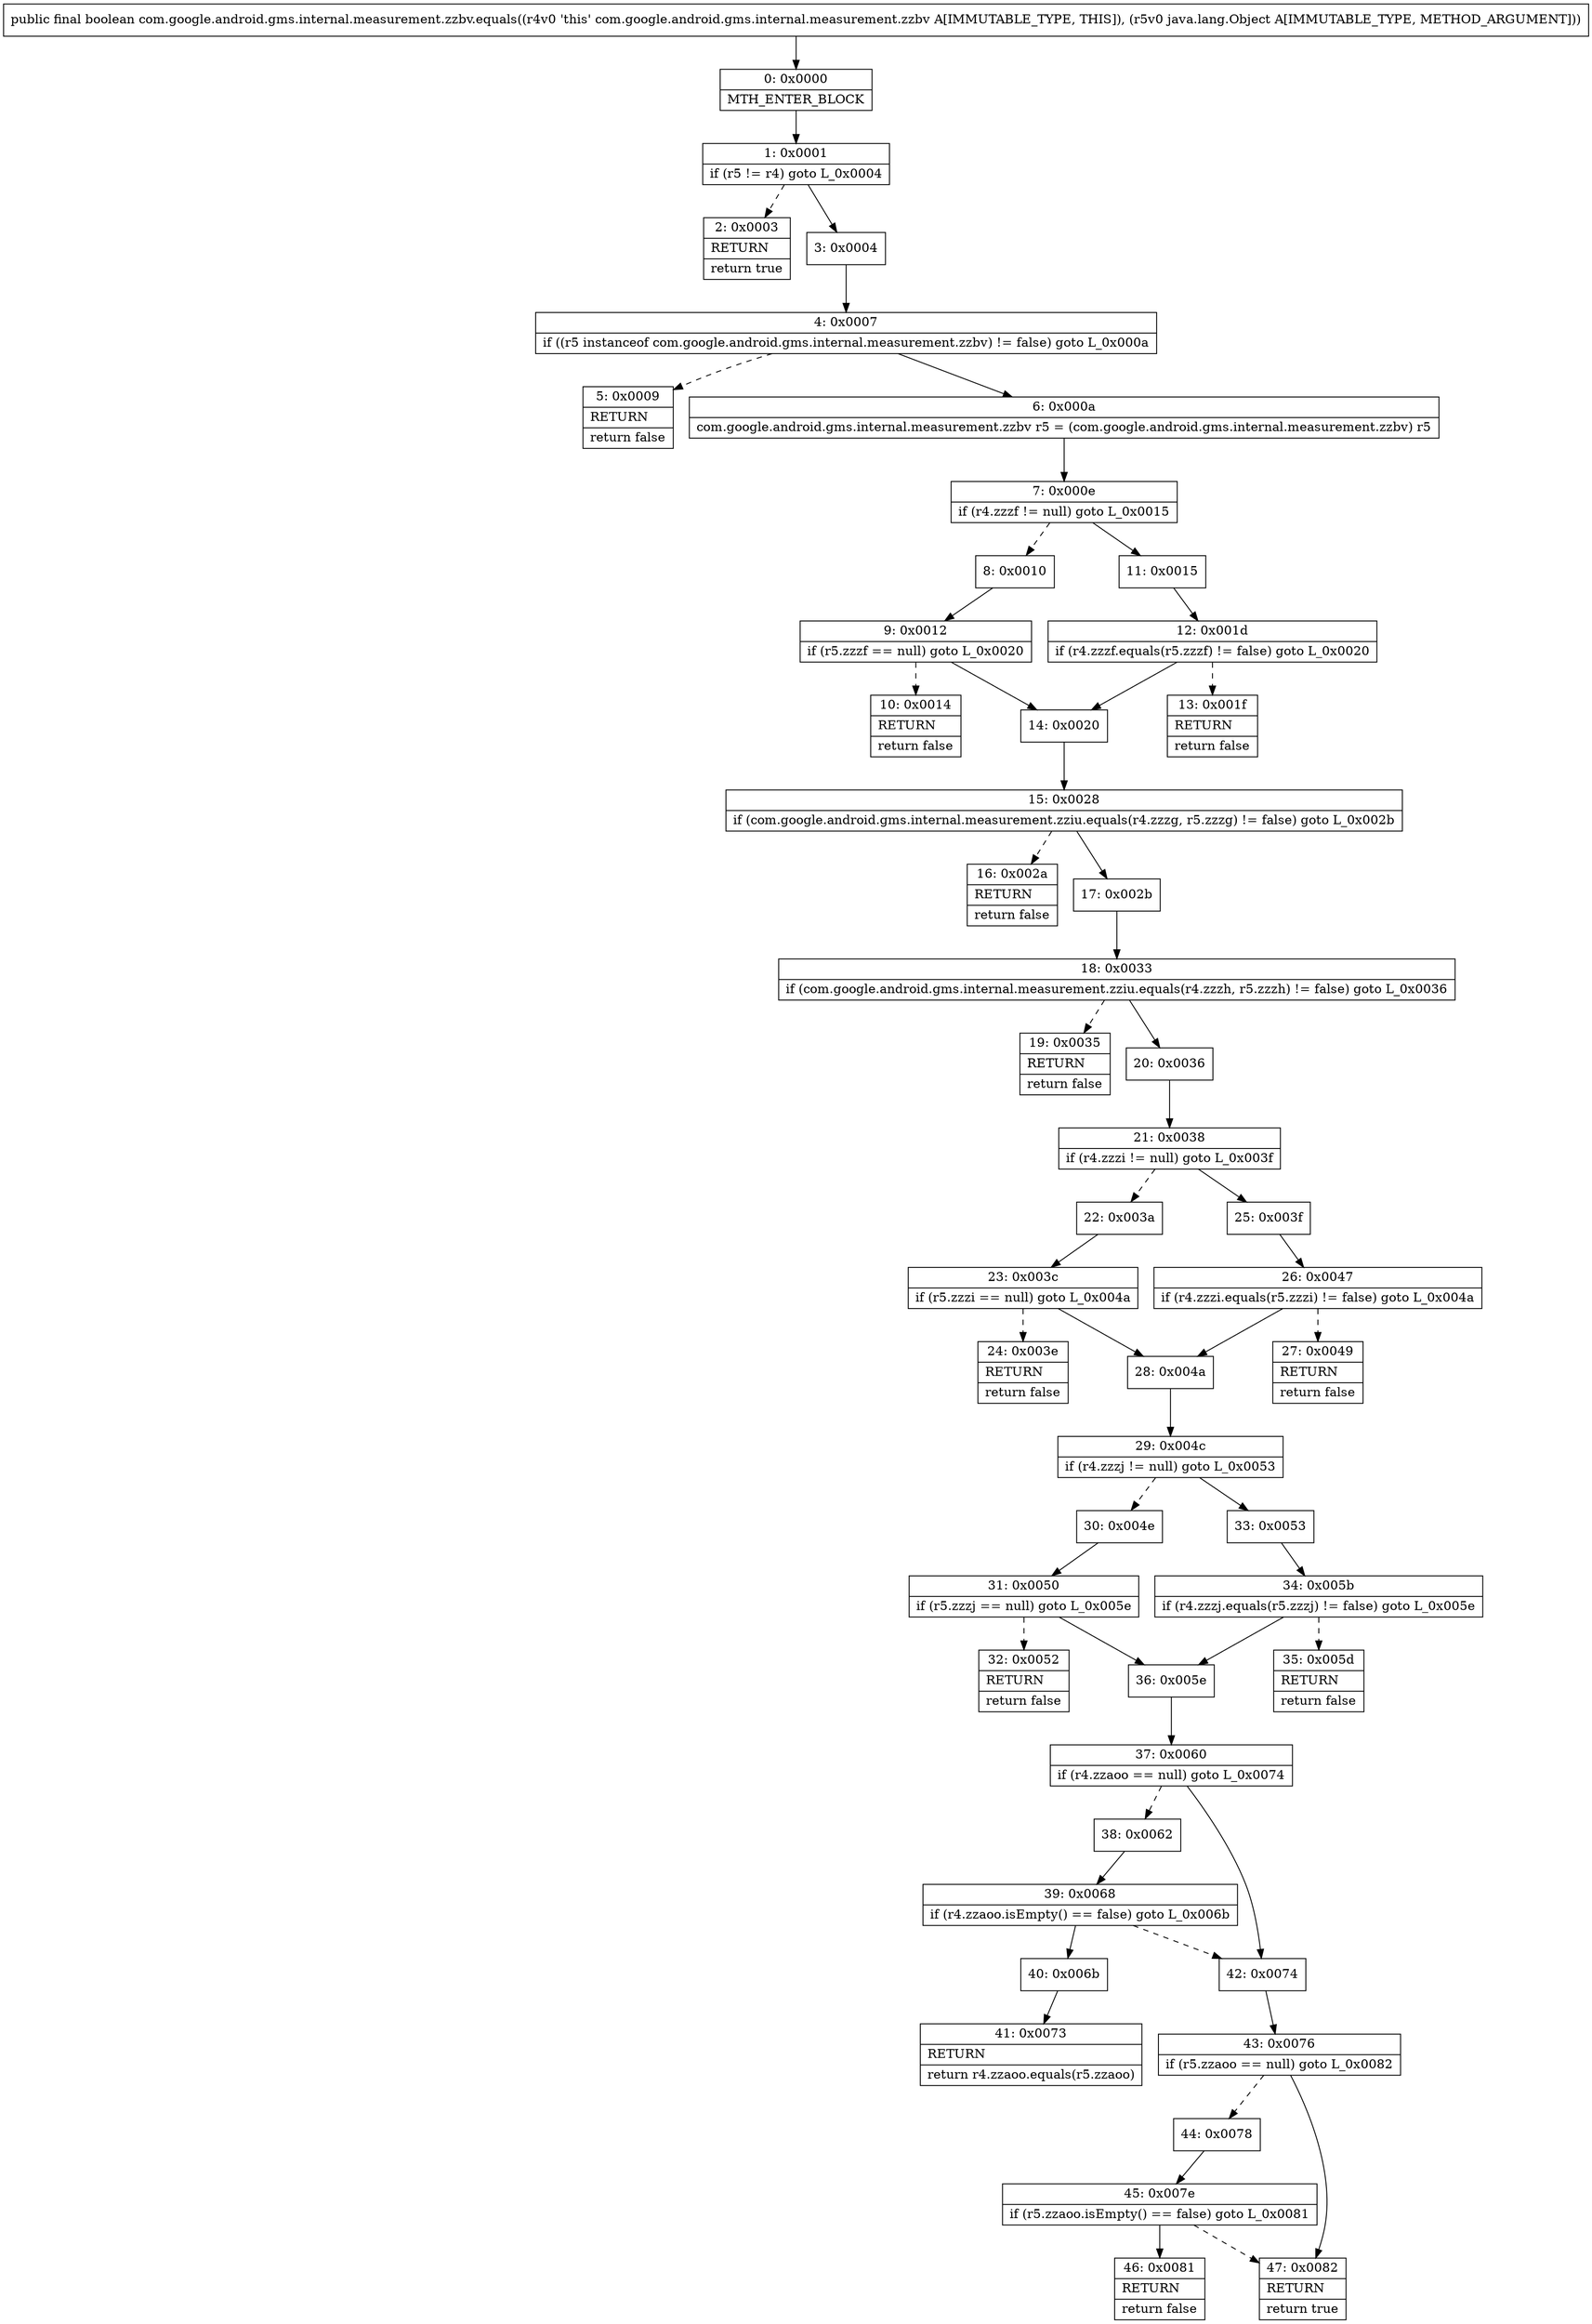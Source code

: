 digraph "CFG forcom.google.android.gms.internal.measurement.zzbv.equals(Ljava\/lang\/Object;)Z" {
Node_0 [shape=record,label="{0\:\ 0x0000|MTH_ENTER_BLOCK\l}"];
Node_1 [shape=record,label="{1\:\ 0x0001|if (r5 != r4) goto L_0x0004\l}"];
Node_2 [shape=record,label="{2\:\ 0x0003|RETURN\l|return true\l}"];
Node_3 [shape=record,label="{3\:\ 0x0004}"];
Node_4 [shape=record,label="{4\:\ 0x0007|if ((r5 instanceof com.google.android.gms.internal.measurement.zzbv) != false) goto L_0x000a\l}"];
Node_5 [shape=record,label="{5\:\ 0x0009|RETURN\l|return false\l}"];
Node_6 [shape=record,label="{6\:\ 0x000a|com.google.android.gms.internal.measurement.zzbv r5 = (com.google.android.gms.internal.measurement.zzbv) r5\l}"];
Node_7 [shape=record,label="{7\:\ 0x000e|if (r4.zzzf != null) goto L_0x0015\l}"];
Node_8 [shape=record,label="{8\:\ 0x0010}"];
Node_9 [shape=record,label="{9\:\ 0x0012|if (r5.zzzf == null) goto L_0x0020\l}"];
Node_10 [shape=record,label="{10\:\ 0x0014|RETURN\l|return false\l}"];
Node_11 [shape=record,label="{11\:\ 0x0015}"];
Node_12 [shape=record,label="{12\:\ 0x001d|if (r4.zzzf.equals(r5.zzzf) != false) goto L_0x0020\l}"];
Node_13 [shape=record,label="{13\:\ 0x001f|RETURN\l|return false\l}"];
Node_14 [shape=record,label="{14\:\ 0x0020}"];
Node_15 [shape=record,label="{15\:\ 0x0028|if (com.google.android.gms.internal.measurement.zziu.equals(r4.zzzg, r5.zzzg) != false) goto L_0x002b\l}"];
Node_16 [shape=record,label="{16\:\ 0x002a|RETURN\l|return false\l}"];
Node_17 [shape=record,label="{17\:\ 0x002b}"];
Node_18 [shape=record,label="{18\:\ 0x0033|if (com.google.android.gms.internal.measurement.zziu.equals(r4.zzzh, r5.zzzh) != false) goto L_0x0036\l}"];
Node_19 [shape=record,label="{19\:\ 0x0035|RETURN\l|return false\l}"];
Node_20 [shape=record,label="{20\:\ 0x0036}"];
Node_21 [shape=record,label="{21\:\ 0x0038|if (r4.zzzi != null) goto L_0x003f\l}"];
Node_22 [shape=record,label="{22\:\ 0x003a}"];
Node_23 [shape=record,label="{23\:\ 0x003c|if (r5.zzzi == null) goto L_0x004a\l}"];
Node_24 [shape=record,label="{24\:\ 0x003e|RETURN\l|return false\l}"];
Node_25 [shape=record,label="{25\:\ 0x003f}"];
Node_26 [shape=record,label="{26\:\ 0x0047|if (r4.zzzi.equals(r5.zzzi) != false) goto L_0x004a\l}"];
Node_27 [shape=record,label="{27\:\ 0x0049|RETURN\l|return false\l}"];
Node_28 [shape=record,label="{28\:\ 0x004a}"];
Node_29 [shape=record,label="{29\:\ 0x004c|if (r4.zzzj != null) goto L_0x0053\l}"];
Node_30 [shape=record,label="{30\:\ 0x004e}"];
Node_31 [shape=record,label="{31\:\ 0x0050|if (r5.zzzj == null) goto L_0x005e\l}"];
Node_32 [shape=record,label="{32\:\ 0x0052|RETURN\l|return false\l}"];
Node_33 [shape=record,label="{33\:\ 0x0053}"];
Node_34 [shape=record,label="{34\:\ 0x005b|if (r4.zzzj.equals(r5.zzzj) != false) goto L_0x005e\l}"];
Node_35 [shape=record,label="{35\:\ 0x005d|RETURN\l|return false\l}"];
Node_36 [shape=record,label="{36\:\ 0x005e}"];
Node_37 [shape=record,label="{37\:\ 0x0060|if (r4.zzaoo == null) goto L_0x0074\l}"];
Node_38 [shape=record,label="{38\:\ 0x0062}"];
Node_39 [shape=record,label="{39\:\ 0x0068|if (r4.zzaoo.isEmpty() == false) goto L_0x006b\l}"];
Node_40 [shape=record,label="{40\:\ 0x006b}"];
Node_41 [shape=record,label="{41\:\ 0x0073|RETURN\l|return r4.zzaoo.equals(r5.zzaoo)\l}"];
Node_42 [shape=record,label="{42\:\ 0x0074}"];
Node_43 [shape=record,label="{43\:\ 0x0076|if (r5.zzaoo == null) goto L_0x0082\l}"];
Node_44 [shape=record,label="{44\:\ 0x0078}"];
Node_45 [shape=record,label="{45\:\ 0x007e|if (r5.zzaoo.isEmpty() == false) goto L_0x0081\l}"];
Node_46 [shape=record,label="{46\:\ 0x0081|RETURN\l|return false\l}"];
Node_47 [shape=record,label="{47\:\ 0x0082|RETURN\l|return true\l}"];
MethodNode[shape=record,label="{public final boolean com.google.android.gms.internal.measurement.zzbv.equals((r4v0 'this' com.google.android.gms.internal.measurement.zzbv A[IMMUTABLE_TYPE, THIS]), (r5v0 java.lang.Object A[IMMUTABLE_TYPE, METHOD_ARGUMENT])) }"];
MethodNode -> Node_0;
Node_0 -> Node_1;
Node_1 -> Node_2[style=dashed];
Node_1 -> Node_3;
Node_3 -> Node_4;
Node_4 -> Node_5[style=dashed];
Node_4 -> Node_6;
Node_6 -> Node_7;
Node_7 -> Node_8[style=dashed];
Node_7 -> Node_11;
Node_8 -> Node_9;
Node_9 -> Node_10[style=dashed];
Node_9 -> Node_14;
Node_11 -> Node_12;
Node_12 -> Node_13[style=dashed];
Node_12 -> Node_14;
Node_14 -> Node_15;
Node_15 -> Node_16[style=dashed];
Node_15 -> Node_17;
Node_17 -> Node_18;
Node_18 -> Node_19[style=dashed];
Node_18 -> Node_20;
Node_20 -> Node_21;
Node_21 -> Node_22[style=dashed];
Node_21 -> Node_25;
Node_22 -> Node_23;
Node_23 -> Node_24[style=dashed];
Node_23 -> Node_28;
Node_25 -> Node_26;
Node_26 -> Node_27[style=dashed];
Node_26 -> Node_28;
Node_28 -> Node_29;
Node_29 -> Node_30[style=dashed];
Node_29 -> Node_33;
Node_30 -> Node_31;
Node_31 -> Node_32[style=dashed];
Node_31 -> Node_36;
Node_33 -> Node_34;
Node_34 -> Node_35[style=dashed];
Node_34 -> Node_36;
Node_36 -> Node_37;
Node_37 -> Node_38[style=dashed];
Node_37 -> Node_42;
Node_38 -> Node_39;
Node_39 -> Node_40;
Node_39 -> Node_42[style=dashed];
Node_40 -> Node_41;
Node_42 -> Node_43;
Node_43 -> Node_44[style=dashed];
Node_43 -> Node_47;
Node_44 -> Node_45;
Node_45 -> Node_46;
Node_45 -> Node_47[style=dashed];
}

